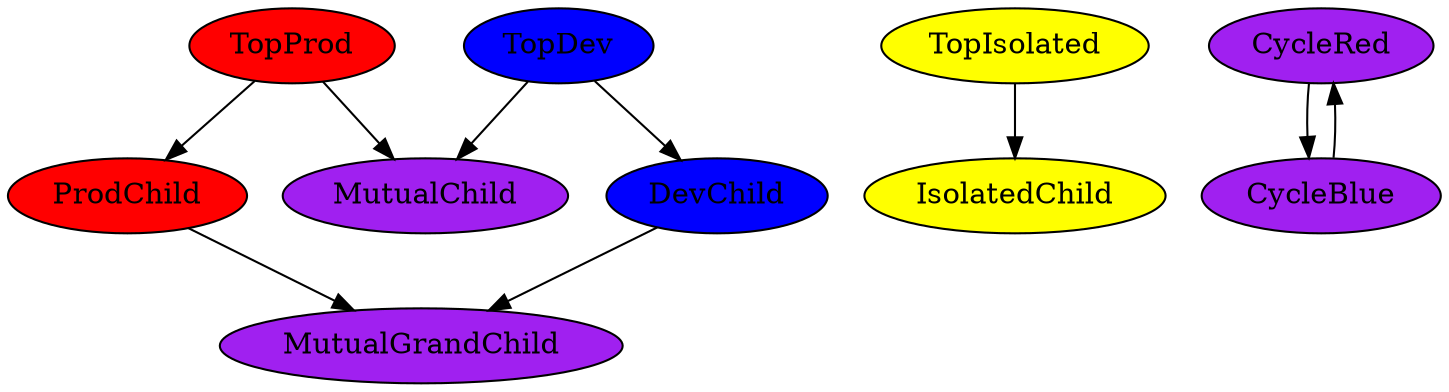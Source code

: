 digraph G {
    style="filled"

    TopProd -> ProdChild -> MutualGrandChild;
    TopDev -> DevChild -> MutualGrandChild;
    TopProd -> MutualChild;
    TopDev -> MutualChild;
    TopIsolated -> IsolatedChild;

    CycleRed -> CycleBlue -> CycleRed;

    TopProd [style = filled, fillcolor = red]
    TopDev [style = filled, fillcolor = blue]
    TopIsolated [style = filled, fillcolor = yellow]
    ProdChild [style = filled, fillcolor = red]
    DevChild [style = filled, fillcolor = blue]
    MutualChild [style = filled, fillcolor = purple]
    MutualGrandChild [style = filled, fillcolor = purple]
    IsolatedChild [style = filled, fillcolor = yellow]
    CycleRed [style = filled, fillcolor = purple]
    CycleBlue [style = filled, fillcolor = purple]
}